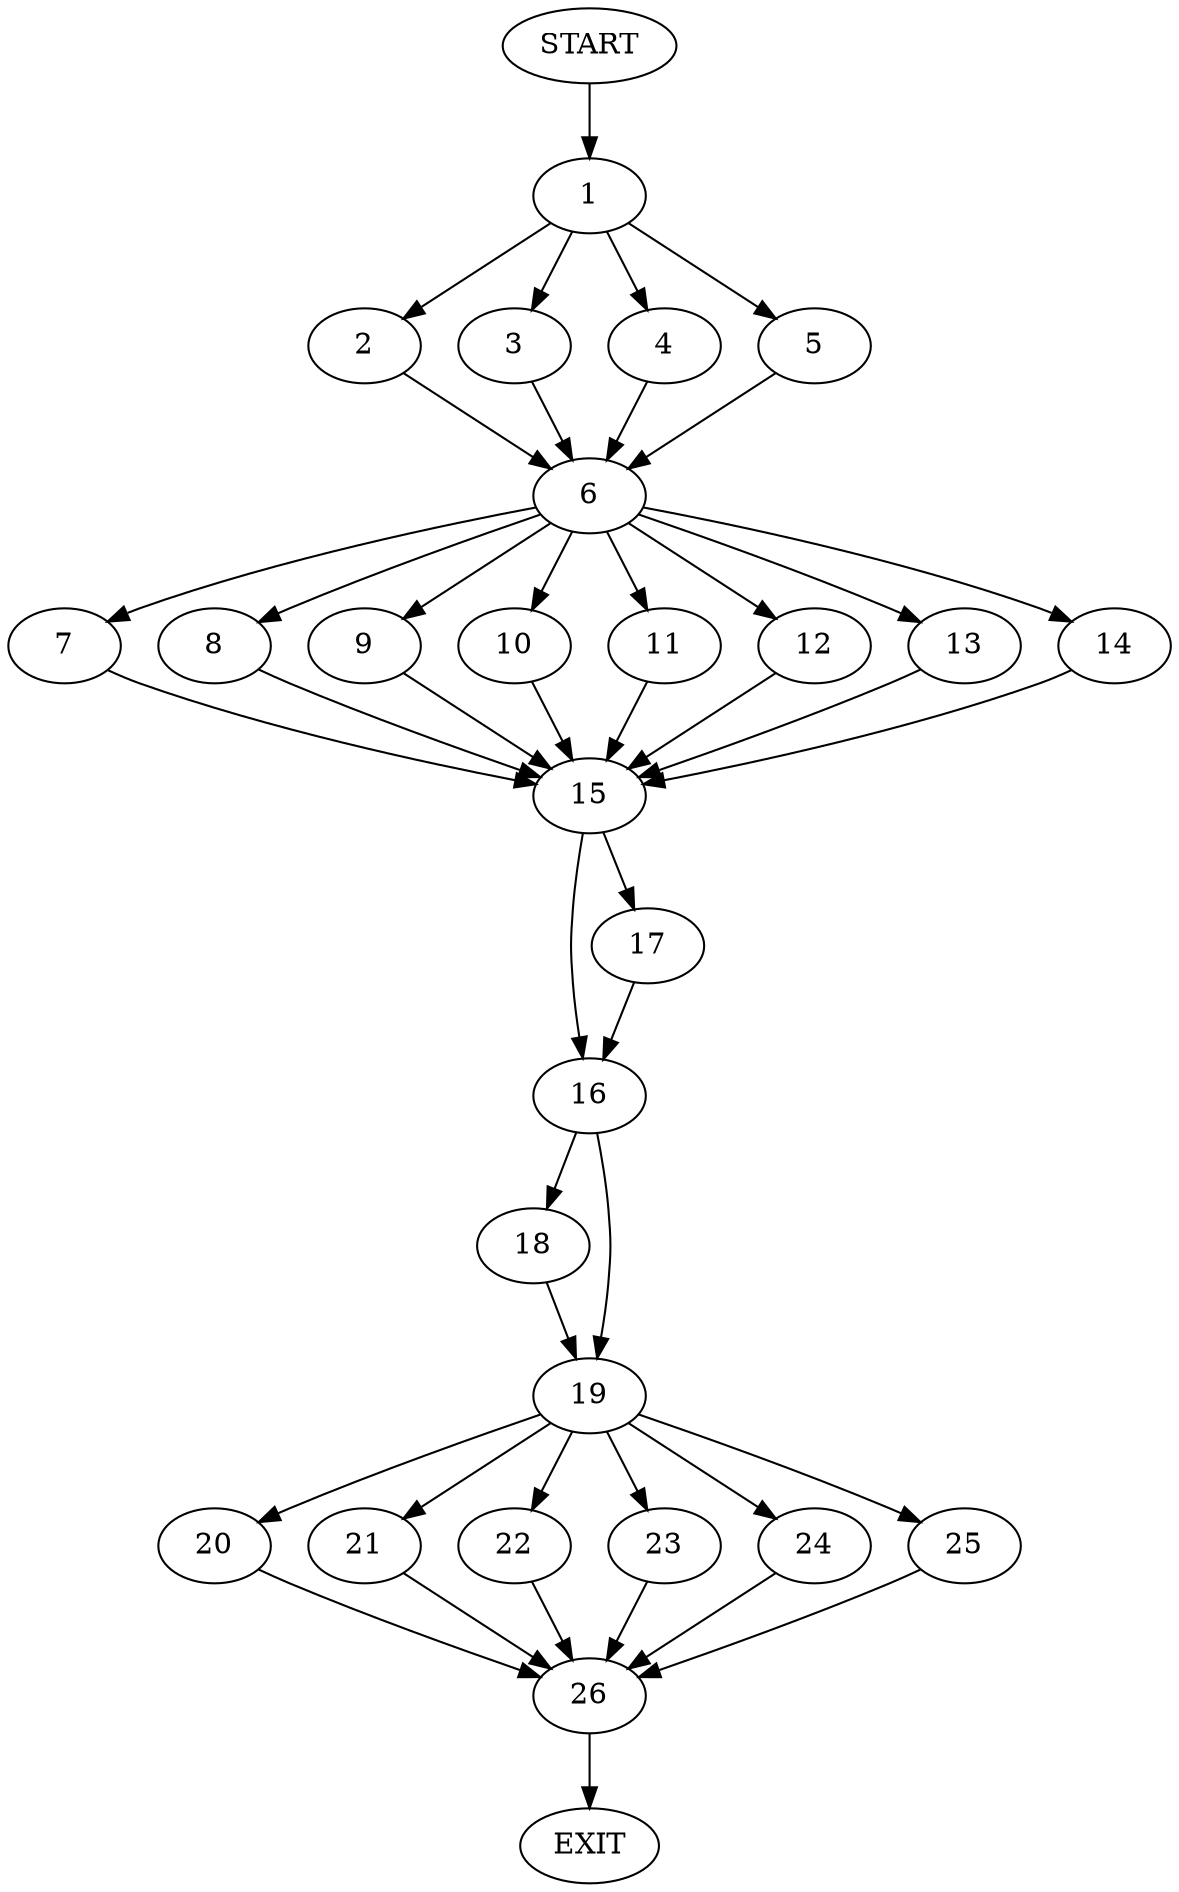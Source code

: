 digraph {
0 [label="START"]
27 [label="EXIT"]
0 -> 1
1 -> 2
1 -> 3
1 -> 4
1 -> 5
3 -> 6
5 -> 6
4 -> 6
2 -> 6
6 -> 7
6 -> 8
6 -> 9
6 -> 10
6 -> 11
6 -> 12
6 -> 13
6 -> 14
7 -> 15
11 -> 15
10 -> 15
8 -> 15
14 -> 15
12 -> 15
13 -> 15
9 -> 15
15 -> 16
15 -> 17
17 -> 16
16 -> 18
16 -> 19
18 -> 19
19 -> 20
19 -> 21
19 -> 22
19 -> 23
19 -> 24
19 -> 25
22 -> 26
23 -> 26
21 -> 26
24 -> 26
25 -> 26
20 -> 26
26 -> 27
}
